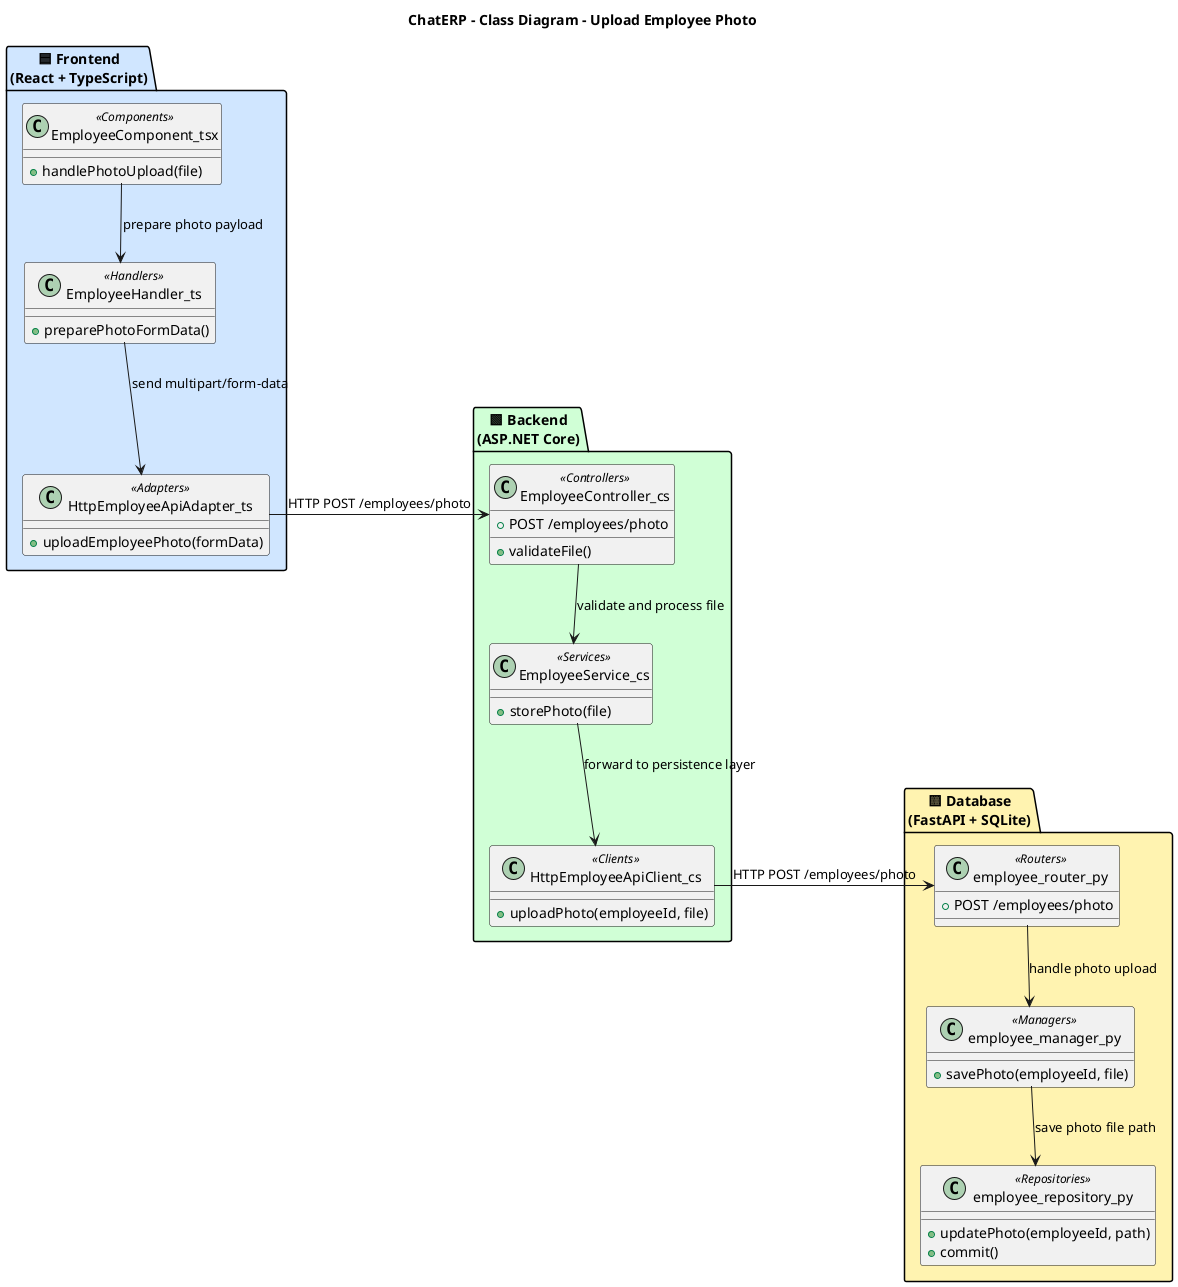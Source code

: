 ﻿@startuml ClassDiagram - UCS-UC-01b — Téléverser une photo d’employé

title ChatERP – Class Diagram – Upload Employee Photo

' Colors definition
!define COLOR_FRONTEND #D0E6FF
!define COLOR_BACKEND  #D0FFD6
!define COLOR_DATABASE #FFF3B0

' 🟦 Frontend
package "🟦 Frontend\n(React + TypeScript)" as <<Frontend>> COLOR_FRONTEND {
  class EmployeeComponent_tsx <<Components>> {
    + handlePhotoUpload(file)
  }

  class EmployeeHandler_ts <<Handlers>> {
    + preparePhotoFormData()
  }

  class HttpEmployeeApiAdapter_ts <<Adapters>> {
    + uploadEmployeePhoto(formData)
  }
}

' 🟩 Backend
package "🟩 Backend\n(ASP.NET Core)" as <<Backend>> COLOR_BACKEND {
  class EmployeeController_cs <<Controllers>> {
    + POST /employees/photo
    + validateFile()
  }

  class EmployeeService_cs <<Services>> {
    + storePhoto(file)
  }

  class HttpEmployeeApiClient_cs <<Clients>> {
    + uploadPhoto(employeeId, file)
  }
}

' 🟨 Database
package "🟨 Database\n(FastAPI + SQLite)" as <<Database>> COLOR_DATABASE {
  class employee_router_py <<Routers>> {
    + POST /employees/photo
  }

  class employee_manager_py <<Managers>> {
    + savePhoto(employeeId, file)
  }

  class employee_repository_py <<Repositories>> {
    + updatePhoto(employeeId, path)
    + commit()
  }
}

' Flows

' Frontend internal flow
EmployeeComponent_tsx --> EmployeeHandler_ts : "prepare photo payload"
EmployeeHandler_ts --> HttpEmployeeApiAdapter_ts : "send multipart/form-data"

' Frontend to Backend
HttpEmployeeApiAdapter_ts -right-> EmployeeController_cs : "HTTP POST /employees/photo"

' Backend internal flow
EmployeeController_cs --> EmployeeService_cs : "validate and process file"
EmployeeService_cs --> HttpEmployeeApiClient_cs : "forward to persistence layer"

' Backend to Database
HttpEmployeeApiClient_cs -right-> employee_router_py : "HTTP POST /employees/photo"

' Database internal flow
employee_router_py --> employee_manager_py : "handle photo upload"
employee_manager_py --> employee_repository_py : "save photo file path"

@enduml
